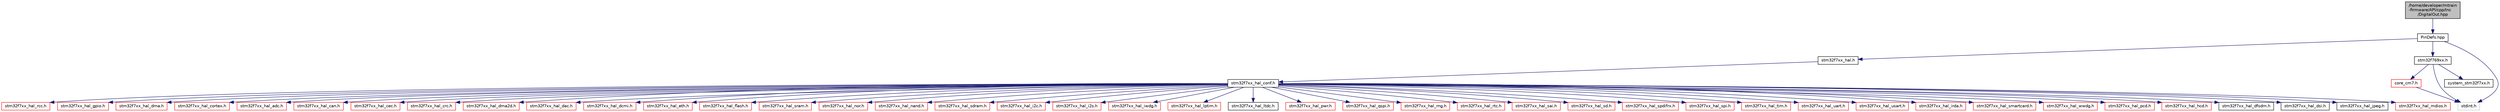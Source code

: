 digraph "/home/developer/mtrain-firmware/API/cpp/Inc/DigitalOut.hpp"
{
  edge [fontname="Helvetica",fontsize="10",labelfontname="Helvetica",labelfontsize="10"];
  node [fontname="Helvetica",fontsize="10",shape=record];
  Node0 [label="/home/developer/mtrain\l-firmware/API/cpp/Inc\l/DigitalOut.hpp",height=0.2,width=0.4,color="black", fillcolor="grey75", style="filled", fontcolor="black"];
  Node0 -> Node1 [color="midnightblue",fontsize="10",style="solid",fontname="Helvetica"];
  Node1 [label="PinDefs.hpp",height=0.2,width=0.4,color="black", fillcolor="white", style="filled",URL="$_pin_defs_8hpp.html"];
  Node1 -> Node2 [color="midnightblue",fontsize="10",style="solid",fontname="Helvetica"];
  Node2 [label="stm32f7xx_hal.h",height=0.2,width=0.4,color="black", fillcolor="white", style="filled",URL="$stm32f7xx__hal_8h.html",tooltip="This file contains all the functions prototypes for the HAL module driver. "];
  Node2 -> Node3 [color="midnightblue",fontsize="10",style="solid",fontname="Helvetica"];
  Node3 [label="stm32f7xx_hal_conf.h",height=0.2,width=0.4,color="black", fillcolor="white", style="filled",URL="$stm32f7xx__hal__conf_8h.html",tooltip="HAL configuration file. "];
  Node3 -> Node4 [color="midnightblue",fontsize="10",style="solid",fontname="Helvetica"];
  Node4 [label="stm32f7xx_hal_rcc.h",height=0.2,width=0.4,color="red", fillcolor="white", style="filled",URL="$stm32f7xx__hal__rcc_8h.html",tooltip="Header file of RCC HAL module. "];
  Node3 -> Node10 [color="midnightblue",fontsize="10",style="solid",fontname="Helvetica"];
  Node10 [label="stm32f7xx_hal_gpio.h",height=0.2,width=0.4,color="red", fillcolor="white", style="filled",URL="$stm32f7xx__hal__gpio_8h.html",tooltip="Header file of GPIO HAL module. "];
  Node3 -> Node12 [color="midnightblue",fontsize="10",style="solid",fontname="Helvetica"];
  Node12 [label="stm32f7xx_hal_dma.h",height=0.2,width=0.4,color="red", fillcolor="white", style="filled",URL="$stm32f7xx__hal__dma_8h.html",tooltip="Header file of DMA HAL module. "];
  Node3 -> Node14 [color="midnightblue",fontsize="10",style="solid",fontname="Helvetica"];
  Node14 [label="stm32f7xx_hal_cortex.h",height=0.2,width=0.4,color="red", fillcolor="white", style="filled",URL="$stm32f7xx__hal__cortex_8h.html",tooltip="Header file of CORTEX HAL module. "];
  Node3 -> Node15 [color="midnightblue",fontsize="10",style="solid",fontname="Helvetica"];
  Node15 [label="stm32f7xx_hal_adc.h",height=0.2,width=0.4,color="red", fillcolor="white", style="filled",URL="$stm32f7xx__hal__adc_8h.html",tooltip="Header file of ADC HAL extension module. "];
  Node3 -> Node17 [color="midnightblue",fontsize="10",style="solid",fontname="Helvetica"];
  Node17 [label="stm32f7xx_hal_can.h",height=0.2,width=0.4,color="red", fillcolor="white", style="filled",URL="$stm32f7xx__hal__can_8h.html",tooltip="Header file of CAN HAL module. "];
  Node3 -> Node18 [color="midnightblue",fontsize="10",style="solid",fontname="Helvetica"];
  Node18 [label="stm32f7xx_hal_cec.h",height=0.2,width=0.4,color="red", fillcolor="white", style="filled",URL="$stm32f7xx__hal__cec_8h.html",tooltip="Header file of CEC HAL module. "];
  Node3 -> Node19 [color="midnightblue",fontsize="10",style="solid",fontname="Helvetica"];
  Node19 [label="stm32f7xx_hal_crc.h",height=0.2,width=0.4,color="red", fillcolor="white", style="filled",URL="$stm32f7xx__hal__crc_8h.html",tooltip="Header file of CRC HAL module. "];
  Node3 -> Node21 [color="midnightblue",fontsize="10",style="solid",fontname="Helvetica"];
  Node21 [label="stm32f7xx_hal_dma2d.h",height=0.2,width=0.4,color="red", fillcolor="white", style="filled",URL="$stm32f7xx__hal__dma2d_8h.html",tooltip="Header file of DMA2D HAL module. "];
  Node3 -> Node22 [color="midnightblue",fontsize="10",style="solid",fontname="Helvetica"];
  Node22 [label="stm32f7xx_hal_dac.h",height=0.2,width=0.4,color="red", fillcolor="white", style="filled",URL="$stm32f7xx__hal__dac_8h.html",tooltip="Header file of DAC HAL module. "];
  Node3 -> Node24 [color="midnightblue",fontsize="10",style="solid",fontname="Helvetica"];
  Node24 [label="stm32f7xx_hal_dcmi.h",height=0.2,width=0.4,color="red", fillcolor="white", style="filled",URL="$stm32f7xx__hal__dcmi_8h.html",tooltip="Header file of DCMI HAL module. "];
  Node3 -> Node25 [color="midnightblue",fontsize="10",style="solid",fontname="Helvetica"];
  Node25 [label="stm32f7xx_hal_eth.h",height=0.2,width=0.4,color="red", fillcolor="white", style="filled",URL="$stm32f7xx__hal__eth_8h.html",tooltip="Header file of ETH HAL module. "];
  Node3 -> Node26 [color="midnightblue",fontsize="10",style="solid",fontname="Helvetica"];
  Node26 [label="stm32f7xx_hal_flash.h",height=0.2,width=0.4,color="red", fillcolor="white", style="filled",URL="$stm32f7xx__hal__flash_8h.html",tooltip="Header file of FLASH HAL module. "];
  Node3 -> Node28 [color="midnightblue",fontsize="10",style="solid",fontname="Helvetica"];
  Node28 [label="stm32f7xx_hal_sram.h",height=0.2,width=0.4,color="red", fillcolor="white", style="filled",URL="$stm32f7xx__hal__sram_8h.html",tooltip="Header file of SRAM HAL module. "];
  Node3 -> Node30 [color="midnightblue",fontsize="10",style="solid",fontname="Helvetica"];
  Node30 [label="stm32f7xx_hal_nor.h",height=0.2,width=0.4,color="red", fillcolor="white", style="filled",URL="$stm32f7xx__hal__nor_8h.html",tooltip="Header file of NOR HAL module. "];
  Node3 -> Node31 [color="midnightblue",fontsize="10",style="solid",fontname="Helvetica"];
  Node31 [label="stm32f7xx_hal_nand.h",height=0.2,width=0.4,color="red", fillcolor="white", style="filled",URL="$stm32f7xx__hal__nand_8h.html",tooltip="Header file of NAND HAL module. "];
  Node3 -> Node32 [color="midnightblue",fontsize="10",style="solid",fontname="Helvetica"];
  Node32 [label="stm32f7xx_hal_sdram.h",height=0.2,width=0.4,color="red", fillcolor="white", style="filled",URL="$stm32f7xx__hal__sdram_8h.html",tooltip="Header file of SDRAM HAL module. "];
  Node3 -> Node33 [color="midnightblue",fontsize="10",style="solid",fontname="Helvetica"];
  Node33 [label="stm32f7xx_hal_i2c.h",height=0.2,width=0.4,color="red", fillcolor="white", style="filled",URL="$stm32f7xx__hal__i2c_8h.html",tooltip="Header file of I2C HAL module. "];
  Node3 -> Node35 [color="midnightblue",fontsize="10",style="solid",fontname="Helvetica"];
  Node35 [label="stm32f7xx_hal_i2s.h",height=0.2,width=0.4,color="red", fillcolor="white", style="filled",URL="$stm32f7xx__hal__i2s_8h.html",tooltip="Header file of I2S HAL module. "];
  Node3 -> Node36 [color="midnightblue",fontsize="10",style="solid",fontname="Helvetica"];
  Node36 [label="stm32f7xx_hal_iwdg.h",height=0.2,width=0.4,color="red", fillcolor="white", style="filled",URL="$stm32f7xx__hal__iwdg_8h.html",tooltip="Header file of IWDG HAL module. "];
  Node3 -> Node37 [color="midnightblue",fontsize="10",style="solid",fontname="Helvetica"];
  Node37 [label="stm32f7xx_hal_lptim.h",height=0.2,width=0.4,color="red", fillcolor="white", style="filled",URL="$stm32f7xx__hal__lptim_8h.html",tooltip="Header file of LPTIM HAL module. "];
  Node3 -> Node38 [color="midnightblue",fontsize="10",style="solid",fontname="Helvetica"];
  Node38 [label="stm32f7xx_hal_ltdc.h",height=0.2,width=0.4,color="black", fillcolor="white", style="filled",URL="$stm32f7xx__hal__ltdc_8h.html",tooltip="Header file of LTDC HAL module. "];
  Node3 -> Node39 [color="midnightblue",fontsize="10",style="solid",fontname="Helvetica"];
  Node39 [label="stm32f7xx_hal_pwr.h",height=0.2,width=0.4,color="red", fillcolor="white", style="filled",URL="$stm32f7xx__hal__pwr_8h.html",tooltip="Header file of PWR HAL module. "];
  Node3 -> Node41 [color="midnightblue",fontsize="10",style="solid",fontname="Helvetica"];
  Node41 [label="stm32f7xx_hal_qspi.h",height=0.2,width=0.4,color="red", fillcolor="white", style="filled",URL="$stm32f7xx__hal__qspi_8h.html",tooltip="Header file of QSPI HAL module. "];
  Node3 -> Node42 [color="midnightblue",fontsize="10",style="solid",fontname="Helvetica"];
  Node42 [label="stm32f7xx_hal_rng.h",height=0.2,width=0.4,color="red", fillcolor="white", style="filled",URL="$stm32f7xx__hal__rng_8h.html",tooltip="Header file of RNG HAL module. "];
  Node3 -> Node43 [color="midnightblue",fontsize="10",style="solid",fontname="Helvetica"];
  Node43 [label="stm32f7xx_hal_rtc.h",height=0.2,width=0.4,color="red", fillcolor="white", style="filled",URL="$stm32f7xx__hal__rtc_8h.html",tooltip="Header file of RTC HAL module. "];
  Node3 -> Node45 [color="midnightblue",fontsize="10",style="solid",fontname="Helvetica"];
  Node45 [label="stm32f7xx_hal_sai.h",height=0.2,width=0.4,color="red", fillcolor="white", style="filled",URL="$stm32f7xx__hal__sai_8h.html",tooltip="Header file of SAI HAL module. "];
  Node3 -> Node46 [color="midnightblue",fontsize="10",style="solid",fontname="Helvetica"];
  Node46 [label="stm32f7xx_hal_sd.h",height=0.2,width=0.4,color="red", fillcolor="white", style="filled",URL="$stm32f7xx__hal__sd_8h.html",tooltip="Header file of SD HAL module. "];
  Node3 -> Node48 [color="midnightblue",fontsize="10",style="solid",fontname="Helvetica"];
  Node48 [label="stm32f7xx_hal_spdifrx.h",height=0.2,width=0.4,color="red", fillcolor="white", style="filled",URL="$stm32f7xx__hal__spdifrx_8h.html",tooltip="Header file of SPDIFRX HAL module. "];
  Node3 -> Node49 [color="midnightblue",fontsize="10",style="solid",fontname="Helvetica"];
  Node49 [label="stm32f7xx_hal_spi.h",height=0.2,width=0.4,color="red", fillcolor="white", style="filled",URL="$stm32f7xx__hal__spi_8h.html",tooltip="Header file of SPI HAL module. "];
  Node3 -> Node50 [color="midnightblue",fontsize="10",style="solid",fontname="Helvetica"];
  Node50 [label="stm32f7xx_hal_tim.h",height=0.2,width=0.4,color="red", fillcolor="white", style="filled",URL="$stm32f7xx__hal__tim_8h.html",tooltip="Header file of TIM HAL module. "];
  Node3 -> Node52 [color="midnightblue",fontsize="10",style="solid",fontname="Helvetica"];
  Node52 [label="stm32f7xx_hal_uart.h",height=0.2,width=0.4,color="red", fillcolor="white", style="filled",URL="$stm32f7xx__hal__uart_8h.html",tooltip="Header file of UART HAL module. "];
  Node3 -> Node54 [color="midnightblue",fontsize="10",style="solid",fontname="Helvetica"];
  Node54 [label="stm32f7xx_hal_usart.h",height=0.2,width=0.4,color="red", fillcolor="white", style="filled",URL="$stm32f7xx__hal__usart_8h.html",tooltip="Header file of USART HAL module. "];
  Node3 -> Node56 [color="midnightblue",fontsize="10",style="solid",fontname="Helvetica"];
  Node56 [label="stm32f7xx_hal_irda.h",height=0.2,width=0.4,color="red", fillcolor="white", style="filled",URL="$stm32f7xx__hal__irda_8h.html",tooltip="Header file of IRDA HAL module. "];
  Node3 -> Node58 [color="midnightblue",fontsize="10",style="solid",fontname="Helvetica"];
  Node58 [label="stm32f7xx_hal_smartcard.h",height=0.2,width=0.4,color="red", fillcolor="white", style="filled",URL="$stm32f7xx__hal__smartcard_8h.html",tooltip="Header file of SMARTCARD HAL module. "];
  Node3 -> Node60 [color="midnightblue",fontsize="10",style="solid",fontname="Helvetica"];
  Node60 [label="stm32f7xx_hal_wwdg.h",height=0.2,width=0.4,color="red", fillcolor="white", style="filled",URL="$stm32f7xx__hal__wwdg_8h.html",tooltip="Header file of WWDG HAL module. "];
  Node3 -> Node61 [color="midnightblue",fontsize="10",style="solid",fontname="Helvetica"];
  Node61 [label="stm32f7xx_hal_pcd.h",height=0.2,width=0.4,color="red", fillcolor="white", style="filled",URL="$stm32f7xx__hal__pcd_8h.html",tooltip="Header file of PCD HAL module. "];
  Node3 -> Node64 [color="midnightblue",fontsize="10",style="solid",fontname="Helvetica"];
  Node64 [label="stm32f7xx_hal_hcd.h",height=0.2,width=0.4,color="red", fillcolor="white", style="filled",URL="$stm32f7xx__hal__hcd_8h.html",tooltip="Header file of HCD HAL module. "];
  Node3 -> Node65 [color="midnightblue",fontsize="10",style="solid",fontname="Helvetica"];
  Node65 [label="stm32f7xx_hal_dfsdm.h",height=0.2,width=0.4,color="black", fillcolor="white", style="filled",URL="$stm32f7xx__hal__dfsdm_8h.html",tooltip="Header file of DFSDM HAL module. "];
  Node3 -> Node66 [color="midnightblue",fontsize="10",style="solid",fontname="Helvetica"];
  Node66 [label="stm32f7xx_hal_dsi.h",height=0.2,width=0.4,color="black", fillcolor="white", style="filled",URL="$stm32f7xx__hal__dsi_8h.html",tooltip="Header file of DSI HAL module. "];
  Node3 -> Node67 [color="midnightblue",fontsize="10",style="solid",fontname="Helvetica"];
  Node67 [label="stm32f7xx_hal_jpeg.h",height=0.2,width=0.4,color="black", fillcolor="white", style="filled",URL="$stm32f7xx__hal__jpeg_8h.html",tooltip="Header file of JPEG HAL module. "];
  Node3 -> Node68 [color="midnightblue",fontsize="10",style="solid",fontname="Helvetica"];
  Node68 [label="stm32f7xx_hal_mdios.h",height=0.2,width=0.4,color="red", fillcolor="white", style="filled",URL="$stm32f7xx__hal__mdios_8h.html",tooltip="Header file of MDIOS HAL module. "];
  Node1 -> Node69 [color="midnightblue",fontsize="10",style="solid",fontname="Helvetica"];
  Node69 [label="stm32f769xx.h",height=0.2,width=0.4,color="black", fillcolor="white", style="filled",URL="$stm32f769xx_8h.html",tooltip="CMSIS Cortex-M7 Device Peripheral Access Layer Header File. "];
  Node69 -> Node70 [color="midnightblue",fontsize="10",style="solid",fontname="Helvetica"];
  Node70 [label="core_cm7.h",height=0.2,width=0.4,color="red", fillcolor="white", style="filled",URL="$core__cm7_8h.html",tooltip="CMSIS Cortex-M7 Core Peripheral Access Layer Header File. "];
  Node70 -> Node71 [color="midnightblue",fontsize="10",style="solid",fontname="Helvetica"];
  Node71 [label="stdint.h",height=0.2,width=0.4,color="grey75", fillcolor="white", style="filled"];
  Node69 -> Node75 [color="midnightblue",fontsize="10",style="solid",fontname="Helvetica"];
  Node75 [label="system_stm32f7xx.h",height=0.2,width=0.4,color="black", fillcolor="white", style="filled",URL="$system__stm32f7xx_8h.html",tooltip="CMSIS Cortex-M7 Device System Source File for STM32F7xx devices. "];
  Node69 -> Node71 [color="midnightblue",fontsize="10",style="solid",fontname="Helvetica"];
  Node1 -> Node71 [color="midnightblue",fontsize="10",style="solid",fontname="Helvetica"];
}
